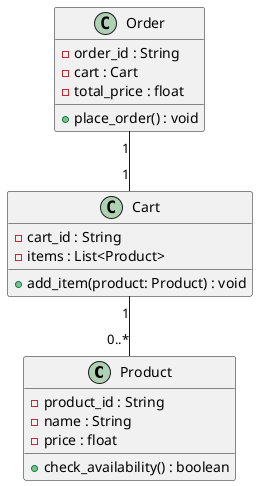 @startuml
class Product {
    - product_id : String
    - name : String
    - price : float
    + check_availability() : boolean
}

class Cart {
    - cart_id : String
    - items : List<Product>
    + add_item(product: Product) : void
}

class Order {
    - order_id : String
    - cart : Cart
    - total_price : float
    + place_order() : void
}

Cart "1" -- "0..*" Product
Order "1" -- "1" Cart
@enduml